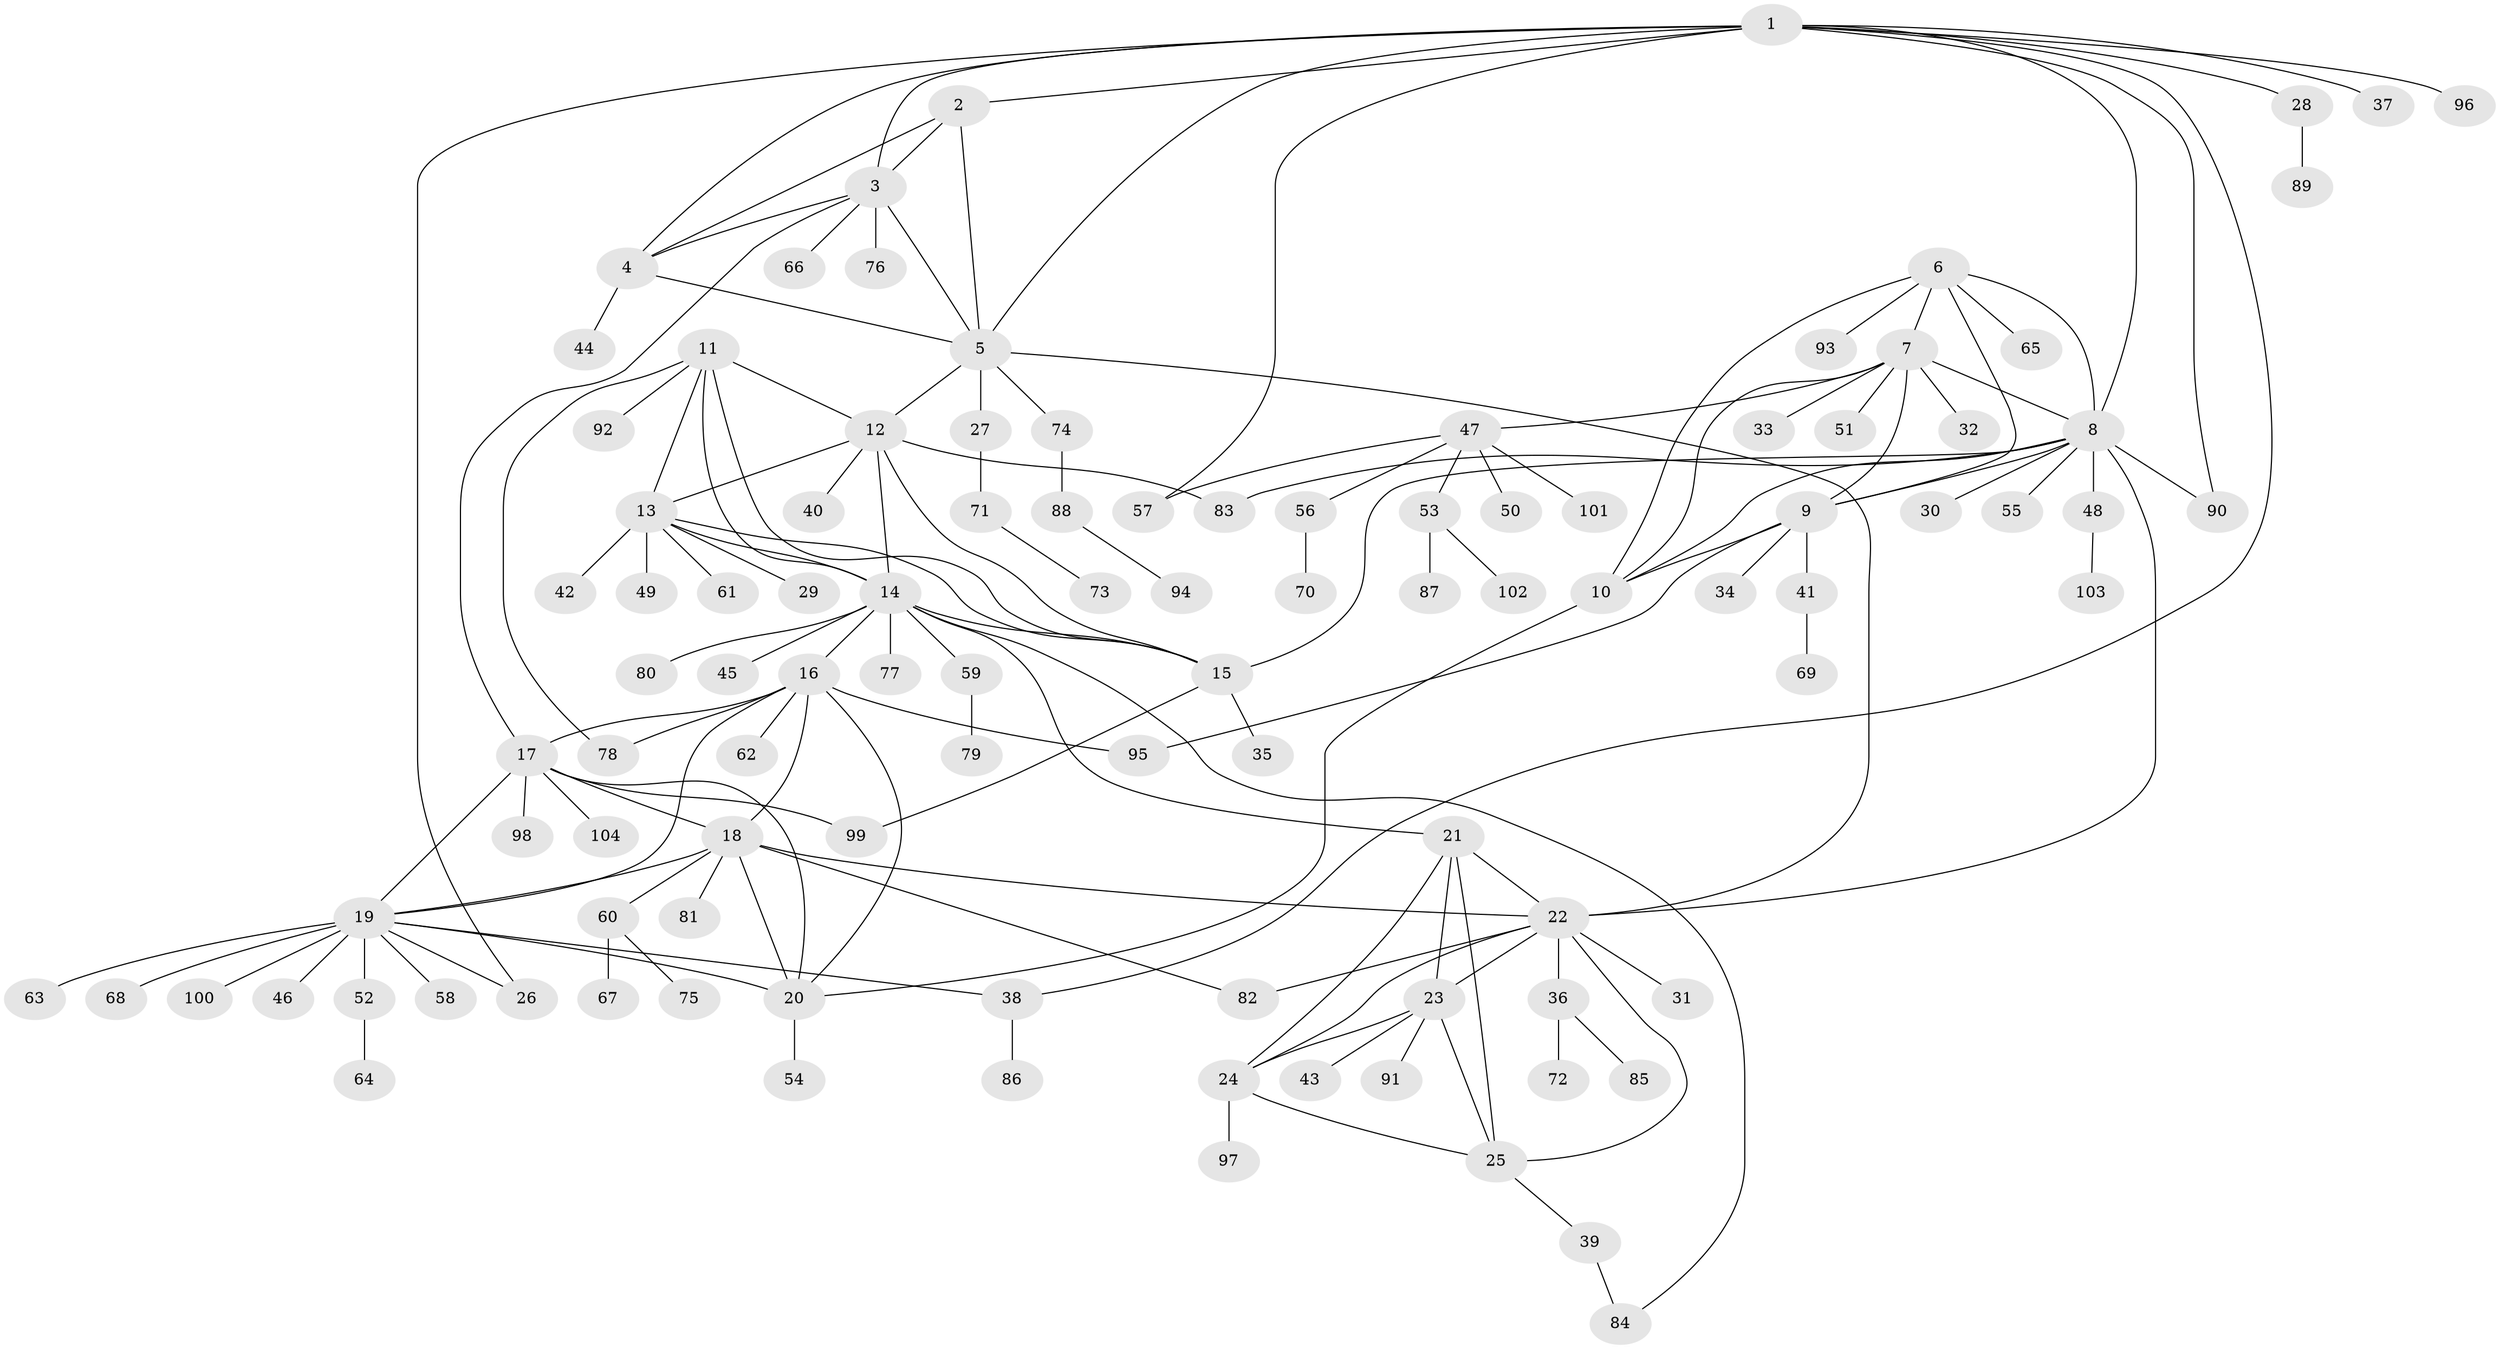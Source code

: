 // Generated by graph-tools (version 1.1) at 2025/37/03/09/25 02:37:43]
// undirected, 104 vertices, 149 edges
graph export_dot {
graph [start="1"]
  node [color=gray90,style=filled];
  1;
  2;
  3;
  4;
  5;
  6;
  7;
  8;
  9;
  10;
  11;
  12;
  13;
  14;
  15;
  16;
  17;
  18;
  19;
  20;
  21;
  22;
  23;
  24;
  25;
  26;
  27;
  28;
  29;
  30;
  31;
  32;
  33;
  34;
  35;
  36;
  37;
  38;
  39;
  40;
  41;
  42;
  43;
  44;
  45;
  46;
  47;
  48;
  49;
  50;
  51;
  52;
  53;
  54;
  55;
  56;
  57;
  58;
  59;
  60;
  61;
  62;
  63;
  64;
  65;
  66;
  67;
  68;
  69;
  70;
  71;
  72;
  73;
  74;
  75;
  76;
  77;
  78;
  79;
  80;
  81;
  82;
  83;
  84;
  85;
  86;
  87;
  88;
  89;
  90;
  91;
  92;
  93;
  94;
  95;
  96;
  97;
  98;
  99;
  100;
  101;
  102;
  103;
  104;
  1 -- 2;
  1 -- 3;
  1 -- 4;
  1 -- 5;
  1 -- 8;
  1 -- 26;
  1 -- 28;
  1 -- 37;
  1 -- 38;
  1 -- 57;
  1 -- 90;
  1 -- 96;
  2 -- 3;
  2 -- 4;
  2 -- 5;
  3 -- 4;
  3 -- 5;
  3 -- 17;
  3 -- 66;
  3 -- 76;
  4 -- 5;
  4 -- 44;
  5 -- 12;
  5 -- 22;
  5 -- 27;
  5 -- 74;
  6 -- 7;
  6 -- 8;
  6 -- 9;
  6 -- 10;
  6 -- 65;
  6 -- 93;
  7 -- 8;
  7 -- 9;
  7 -- 10;
  7 -- 32;
  7 -- 33;
  7 -- 47;
  7 -- 51;
  8 -- 9;
  8 -- 10;
  8 -- 15;
  8 -- 22;
  8 -- 30;
  8 -- 48;
  8 -- 55;
  8 -- 83;
  8 -- 90;
  9 -- 10;
  9 -- 34;
  9 -- 41;
  9 -- 95;
  10 -- 20;
  11 -- 12;
  11 -- 13;
  11 -- 14;
  11 -- 15;
  11 -- 78;
  11 -- 92;
  12 -- 13;
  12 -- 14;
  12 -- 15;
  12 -- 40;
  12 -- 83;
  13 -- 14;
  13 -- 15;
  13 -- 29;
  13 -- 42;
  13 -- 49;
  13 -- 61;
  14 -- 15;
  14 -- 16;
  14 -- 21;
  14 -- 45;
  14 -- 59;
  14 -- 77;
  14 -- 80;
  14 -- 84;
  15 -- 35;
  15 -- 99;
  16 -- 17;
  16 -- 18;
  16 -- 19;
  16 -- 20;
  16 -- 62;
  16 -- 78;
  16 -- 95;
  17 -- 18;
  17 -- 19;
  17 -- 20;
  17 -- 98;
  17 -- 99;
  17 -- 104;
  18 -- 19;
  18 -- 20;
  18 -- 22;
  18 -- 60;
  18 -- 81;
  18 -- 82;
  19 -- 20;
  19 -- 26;
  19 -- 38;
  19 -- 46;
  19 -- 52;
  19 -- 58;
  19 -- 63;
  19 -- 68;
  19 -- 100;
  20 -- 54;
  21 -- 22;
  21 -- 23;
  21 -- 24;
  21 -- 25;
  22 -- 23;
  22 -- 24;
  22 -- 25;
  22 -- 31;
  22 -- 36;
  22 -- 82;
  23 -- 24;
  23 -- 25;
  23 -- 43;
  23 -- 91;
  24 -- 25;
  24 -- 97;
  25 -- 39;
  27 -- 71;
  28 -- 89;
  36 -- 72;
  36 -- 85;
  38 -- 86;
  39 -- 84;
  41 -- 69;
  47 -- 50;
  47 -- 53;
  47 -- 56;
  47 -- 57;
  47 -- 101;
  48 -- 103;
  52 -- 64;
  53 -- 87;
  53 -- 102;
  56 -- 70;
  59 -- 79;
  60 -- 67;
  60 -- 75;
  71 -- 73;
  74 -- 88;
  88 -- 94;
}
